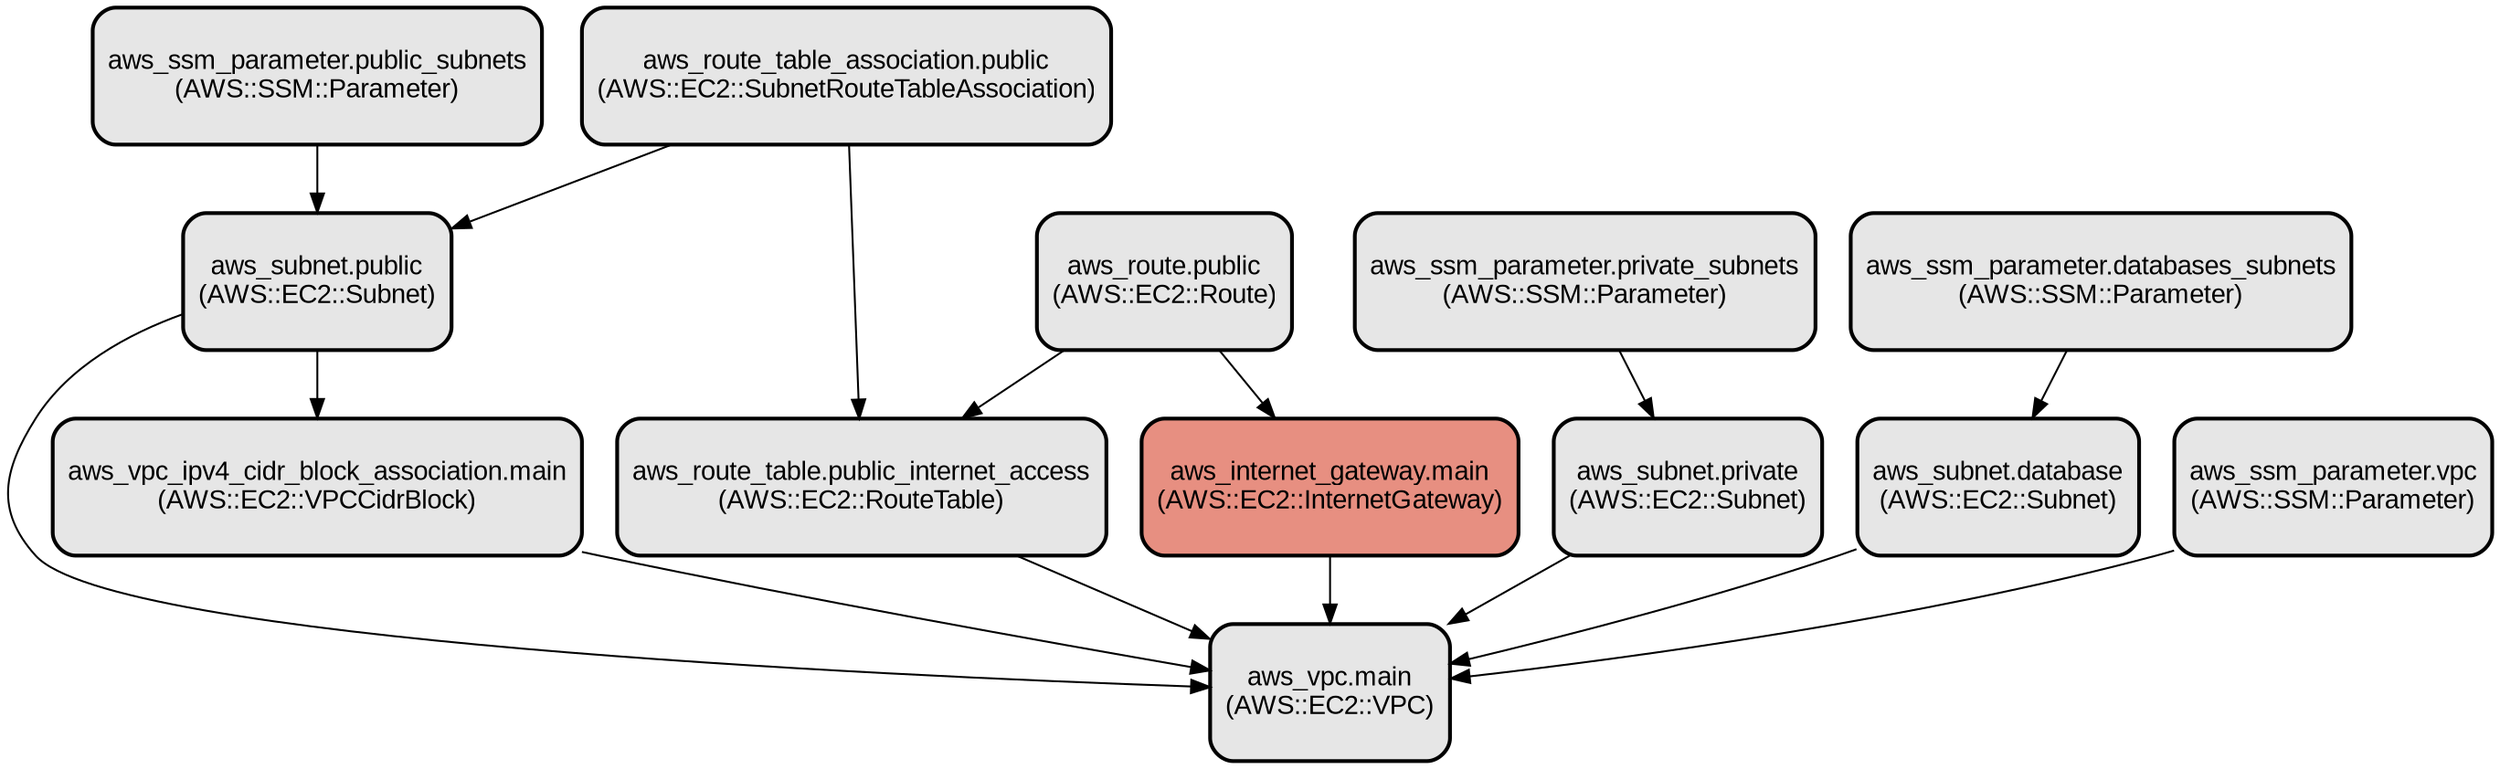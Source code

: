 digraph INFRA {
  node [ color = "black", fillcolor = "#E6E6E6", height =1, style = "filled,bold,rounded", fontname = "Arial" ];
  "aws_vpc.main" [ label = "aws_vpc.main
(AWS::EC2::VPC)", shape =rectangle ];
  "aws_vpc_ipv4_cidr_block_association.main" [ label = "aws_vpc_ipv4_cidr_block_association.main
(AWS::EC2::VPCCidrBlock)", shape =rectangle ];
  "aws_internet_gateway.main" [ label = "aws_internet_gateway.main
(AWS::EC2::InternetGateway)", shape =rectangle, fillcolor = "#E78F81" ];
  "aws_subnet.public" [ label = "aws_subnet.public
(AWS::EC2::Subnet)", shape =rectangle ];
  "aws_route_table.public_internet_access" [ label = "aws_route_table.public_internet_access
(AWS::EC2::RouteTable)", shape =rectangle ];
  "aws_route.public" [ label = "aws_route.public
(AWS::EC2::Route)", shape =rectangle ];
  "aws_route_table_association.public" [ label = "aws_route_table_association.public
(AWS::EC2::SubnetRouteTableAssociation)", shape =rectangle ];
  "aws_subnet.private" [ label = "aws_subnet.private
(AWS::EC2::Subnet)", shape =rectangle ];
  "aws_subnet.database" [ label = "aws_subnet.database
(AWS::EC2::Subnet)", shape =rectangle ];
  "aws_ssm_parameter.vpc" [ label = "aws_ssm_parameter.vpc
(AWS::SSM::Parameter)", shape =rectangle ];
  "aws_ssm_parameter.public_subnets" [ label = "aws_ssm_parameter.public_subnets
(AWS::SSM::Parameter)", shape =rectangle ];
  "aws_ssm_parameter.private_subnets" [ label = "aws_ssm_parameter.private_subnets
(AWS::SSM::Parameter)", shape =rectangle ];
  "aws_ssm_parameter.databases_subnets" [ label = "aws_ssm_parameter.databases_subnets
(AWS::SSM::Parameter)", shape =rectangle ];
  "aws_vpc_ipv4_cidr_block_association.main" -> "aws_vpc.main";
  "aws_internet_gateway.main" -> "aws_vpc.main";
  "aws_subnet.public" -> "aws_vpc.main";
  "aws_subnet.public" -> "aws_vpc_ipv4_cidr_block_association.main";
  "aws_route_table.public_internet_access" -> "aws_vpc.main";
  "aws_route.public" -> "aws_route_table.public_internet_access";
  "aws_route.public" -> "aws_internet_gateway.main";
  "aws_route_table_association.public" -> "aws_subnet.public";
  "aws_route_table_association.public" -> "aws_route_table.public_internet_access";
  "aws_subnet.private" -> "aws_vpc.main";
  "aws_subnet.database" -> "aws_vpc.main";
  "aws_ssm_parameter.vpc" -> "aws_vpc.main";
  "aws_ssm_parameter.public_subnets" -> "aws_subnet.public";
  "aws_ssm_parameter.private_subnets" -> "aws_subnet.private";
  "aws_ssm_parameter.databases_subnets" -> "aws_subnet.database";
}
